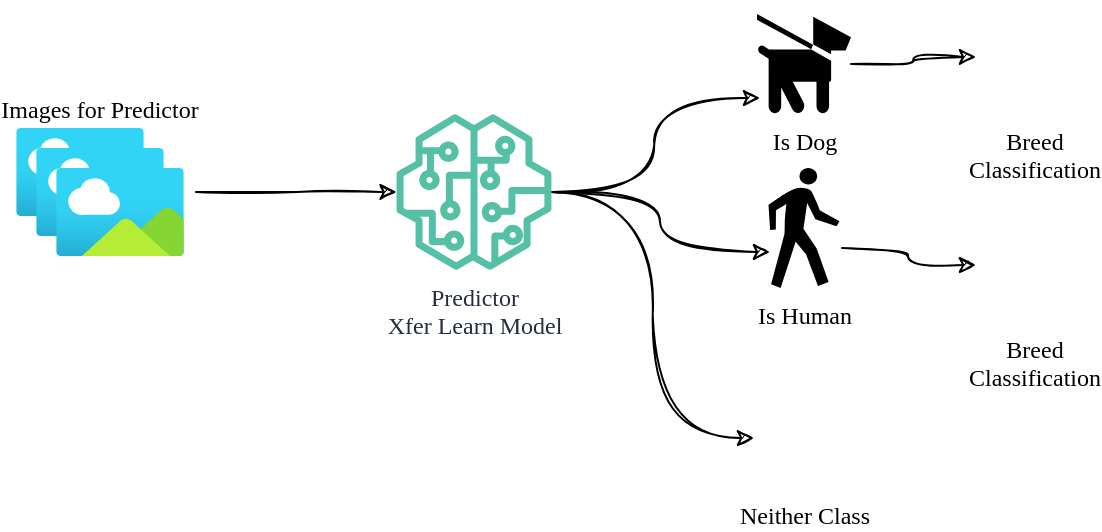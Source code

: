 <mxfile version="15.0.2" type="device"><diagram id="iwlvzwVRTIIXMQ8FoFlk" name="Page-1"><mxGraphModel dx="599" dy="605" grid="1" gridSize="10" guides="1" tooltips="1" connect="1" arrows="1" fold="1" page="1" pageScale="1" pageWidth="850" pageHeight="1100" math="0" shadow="0"><root><mxCell id="0"/><mxCell id="1" parent="0"/><mxCell id="f1Jt3tveW_X8mFuyFORO-4" value="Images for Predictor" style="group;labelPosition=center;verticalLabelPosition=top;align=center;verticalAlign=bottom;fontFamily=Verdana;" vertex="1" connectable="0" parent="1"><mxGeometry x="60" y="120" width="84" height="64" as="geometry"/></mxCell><mxCell id="f1Jt3tveW_X8mFuyFORO-1" value="" style="aspect=fixed;html=1;points=[];align=center;image;fontSize=12;image=img/lib/azure2/general/Image.svg;" vertex="1" parent="f1Jt3tveW_X8mFuyFORO-4"><mxGeometry width="64" height="44" as="geometry"/></mxCell><mxCell id="f1Jt3tveW_X8mFuyFORO-2" value="" style="aspect=fixed;html=1;points=[];align=center;image;fontSize=12;image=img/lib/azure2/general/Image.svg;" vertex="1" parent="f1Jt3tveW_X8mFuyFORO-4"><mxGeometry x="10" y="10" width="64" height="44" as="geometry"/></mxCell><mxCell id="f1Jt3tveW_X8mFuyFORO-3" value="" style="aspect=fixed;html=1;points=[];align=center;image;fontSize=12;image=img/lib/azure2/general/Image.svg;" vertex="1" parent="f1Jt3tveW_X8mFuyFORO-4"><mxGeometry x="20" y="20" width="64" height="44" as="geometry"/></mxCell><mxCell id="f1Jt3tveW_X8mFuyFORO-6" style="edgeStyle=orthogonalEdgeStyle;rounded=0;orthogonalLoop=1;jettySize=auto;html=1;startArrow=classic;startFill=1;endArrow=none;endFill=0;sketch=1;" edge="1" parent="1" source="f1Jt3tveW_X8mFuyFORO-5"><mxGeometry relative="1" as="geometry"><mxPoint x="150" y="152" as="targetPoint"/></mxGeometry></mxCell><mxCell id="f1Jt3tveW_X8mFuyFORO-10" style="edgeStyle=orthogonalEdgeStyle;rounded=0;sketch=1;orthogonalLoop=1;jettySize=auto;html=1;entryX=0.032;entryY=0.84;entryDx=0;entryDy=0;fontFamily=Verdana;startArrow=none;startFill=0;endArrow=classic;endFill=1;curved=1;entryPerimeter=0;" edge="1" parent="1" source="f1Jt3tveW_X8mFuyFORO-5" target="f1Jt3tveW_X8mFuyFORO-14"><mxGeometry relative="1" as="geometry"><mxPoint x="425" y="83.5" as="targetPoint"/></mxGeometry></mxCell><mxCell id="f1Jt3tveW_X8mFuyFORO-11" style="edgeStyle=orthogonalEdgeStyle;curved=1;rounded=0;sketch=1;orthogonalLoop=1;jettySize=auto;html=1;entryX=0.021;entryY=0.7;entryDx=0;entryDy=0;entryPerimeter=0;fontFamily=Verdana;startArrow=none;startFill=0;endArrow=classic;endFill=1;" edge="1" parent="1" source="f1Jt3tveW_X8mFuyFORO-5" target="f1Jt3tveW_X8mFuyFORO-9"><mxGeometry relative="1" as="geometry"/></mxCell><mxCell id="f1Jt3tveW_X8mFuyFORO-13" style="edgeStyle=orthogonalEdgeStyle;curved=1;rounded=0;sketch=1;orthogonalLoop=1;jettySize=auto;html=1;entryX=0;entryY=0.5;entryDx=0;entryDy=0;fontFamily=Verdana;startArrow=none;startFill=0;endArrow=classic;endFill=1;" edge="1" parent="1" source="f1Jt3tveW_X8mFuyFORO-5" target="f1Jt3tveW_X8mFuyFORO-12"><mxGeometry relative="1" as="geometry"/></mxCell><mxCell id="f1Jt3tveW_X8mFuyFORO-5" value="Predictor&lt;br&gt;Xfer Learn Model" style="outlineConnect=0;fontColor=#232F3E;gradientColor=none;fillColor=#56C0A7;strokeColor=none;dashed=0;verticalLabelPosition=bottom;verticalAlign=top;align=center;html=1;fontSize=12;fontStyle=0;aspect=fixed;pointerEvents=1;shape=mxgraph.aws4.sagemaker_model;sketch=0;fontFamily=Verdana;" vertex="1" parent="1"><mxGeometry x="250" y="113" width="78" height="78" as="geometry"/></mxCell><mxCell id="f1Jt3tveW_X8mFuyFORO-9" value="Is Human" style="shape=mxgraph.signs.people.walking;html=1;pointerEvents=1;fillColor=#000000;strokeColor=none;verticalLabelPosition=bottom;verticalAlign=top;align=center;sketch=0;fontFamily=Verdana;" vertex="1" parent="1"><mxGeometry x="436.25" y="140" width="35.5" height="60" as="geometry"/></mxCell><mxCell id="f1Jt3tveW_X8mFuyFORO-12" value="Neither Class" style="shape=image;html=1;verticalAlign=top;verticalLabelPosition=bottom;labelBackgroundColor=#ffffff;imageAspect=0;aspect=fixed;image=https://cdn2.iconfinder.com/data/icons/ios-7-icons/50/help-128.png;sketch=0;fontFamily=Verdana;" vertex="1" parent="1"><mxGeometry x="429" y="250" width="50" height="50" as="geometry"/></mxCell><mxCell id="f1Jt3tveW_X8mFuyFORO-20" value="" style="edgeStyle=orthogonalEdgeStyle;curved=1;rounded=0;sketch=1;orthogonalLoop=1;jettySize=auto;html=1;fontFamily=Verdana;startArrow=none;startFill=0;endArrow=classic;endFill=1;" edge="1" parent="1" source="f1Jt3tveW_X8mFuyFORO-14" target="f1Jt3tveW_X8mFuyFORO-17"><mxGeometry relative="1" as="geometry"/></mxCell><mxCell id="f1Jt3tveW_X8mFuyFORO-14" value="Is Dog" style="shape=mxgraph.signs.animals.dog_on_leash;html=1;pointerEvents=1;fillColor=#000000;strokeColor=none;verticalLabelPosition=bottom;verticalAlign=top;align=center;sketch=0;fontFamily=Verdana;" vertex="1" parent="1"><mxGeometry x="430.5" y="63" width="47" height="50" as="geometry"/></mxCell><mxCell id="f1Jt3tveW_X8mFuyFORO-17" value="Breed&lt;br&gt;Classification" style="shape=image;html=1;verticalAlign=top;verticalLabelPosition=bottom;labelBackgroundColor=#ffffff;imageAspect=0;aspect=fixed;image=https://cdn4.iconfinder.com/data/icons/munich/32x32/category.png;sketch=0;fontFamily=Verdana;" vertex="1" parent="1"><mxGeometry x="540" y="56" width="57" height="57" as="geometry"/></mxCell><mxCell id="f1Jt3tveW_X8mFuyFORO-21" value="" style="edgeStyle=orthogonalEdgeStyle;curved=1;rounded=0;sketch=1;orthogonalLoop=1;jettySize=auto;html=1;fontFamily=Verdana;startArrow=none;startFill=0;endArrow=classic;endFill=1;exitX=1.035;exitY=0.667;exitDx=0;exitDy=0;exitPerimeter=0;" edge="1" parent="1" target="f1Jt3tveW_X8mFuyFORO-22" source="f1Jt3tveW_X8mFuyFORO-9"><mxGeometry relative="1" as="geometry"><mxPoint x="470.25" y="166.7" as="sourcePoint"/></mxGeometry></mxCell><mxCell id="f1Jt3tveW_X8mFuyFORO-22" value="Breed&lt;br&gt;Classification" style="shape=image;html=1;verticalAlign=top;verticalLabelPosition=bottom;labelBackgroundColor=#ffffff;imageAspect=0;aspect=fixed;image=https://cdn4.iconfinder.com/data/icons/munich/32x32/category.png;sketch=0;fontFamily=Verdana;" vertex="1" parent="1"><mxGeometry x="540" y="160" width="57" height="57" as="geometry"/></mxCell></root></mxGraphModel></diagram></mxfile>